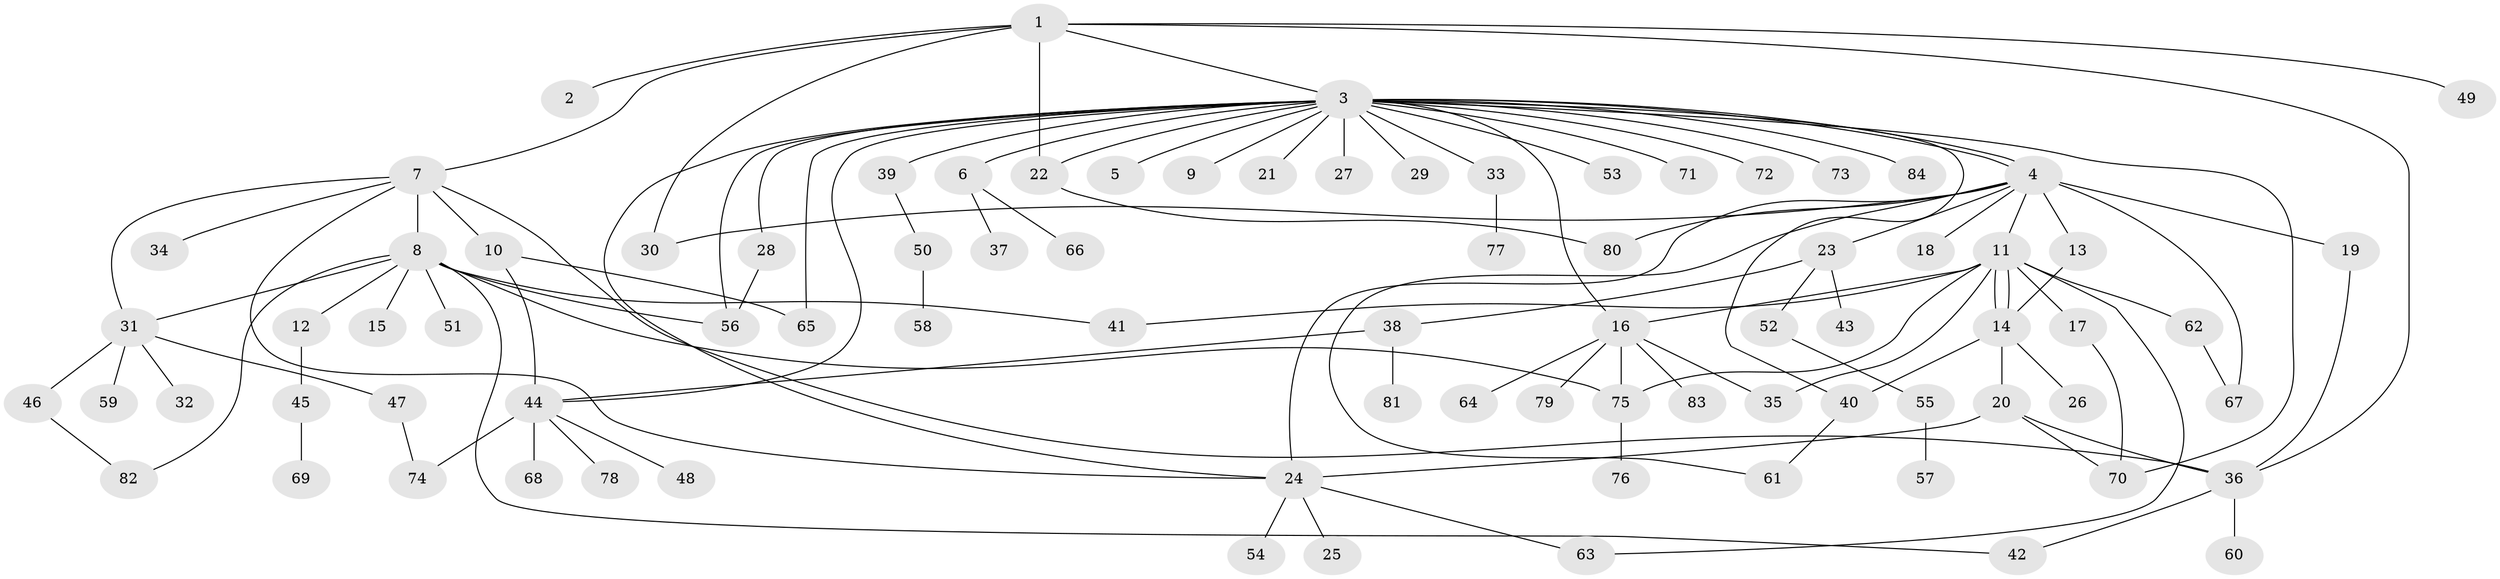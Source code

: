 // Generated by graph-tools (version 1.1) at 2025/47/03/09/25 04:47:30]
// undirected, 84 vertices, 115 edges
graph export_dot {
graph [start="1"]
  node [color=gray90,style=filled];
  1;
  2;
  3;
  4;
  5;
  6;
  7;
  8;
  9;
  10;
  11;
  12;
  13;
  14;
  15;
  16;
  17;
  18;
  19;
  20;
  21;
  22;
  23;
  24;
  25;
  26;
  27;
  28;
  29;
  30;
  31;
  32;
  33;
  34;
  35;
  36;
  37;
  38;
  39;
  40;
  41;
  42;
  43;
  44;
  45;
  46;
  47;
  48;
  49;
  50;
  51;
  52;
  53;
  54;
  55;
  56;
  57;
  58;
  59;
  60;
  61;
  62;
  63;
  64;
  65;
  66;
  67;
  68;
  69;
  70;
  71;
  72;
  73;
  74;
  75;
  76;
  77;
  78;
  79;
  80;
  81;
  82;
  83;
  84;
  1 -- 2;
  1 -- 3;
  1 -- 7;
  1 -- 22;
  1 -- 30;
  1 -- 36;
  1 -- 49;
  3 -- 4;
  3 -- 4;
  3 -- 5;
  3 -- 6;
  3 -- 9;
  3 -- 16;
  3 -- 21;
  3 -- 22;
  3 -- 24;
  3 -- 27;
  3 -- 28;
  3 -- 29;
  3 -- 33;
  3 -- 39;
  3 -- 40;
  3 -- 44;
  3 -- 53;
  3 -- 56;
  3 -- 65;
  3 -- 70;
  3 -- 71;
  3 -- 72;
  3 -- 73;
  3 -- 84;
  4 -- 11;
  4 -- 13;
  4 -- 18;
  4 -- 19;
  4 -- 23;
  4 -- 24;
  4 -- 30;
  4 -- 61;
  4 -- 67;
  4 -- 80;
  6 -- 37;
  6 -- 66;
  7 -- 8;
  7 -- 10;
  7 -- 24;
  7 -- 31;
  7 -- 34;
  7 -- 36;
  8 -- 12;
  8 -- 15;
  8 -- 31;
  8 -- 41;
  8 -- 42;
  8 -- 51;
  8 -- 56;
  8 -- 75;
  8 -- 82;
  10 -- 44;
  10 -- 65;
  11 -- 14;
  11 -- 14;
  11 -- 16;
  11 -- 17;
  11 -- 35;
  11 -- 41;
  11 -- 62;
  11 -- 63;
  11 -- 75;
  12 -- 45;
  13 -- 14;
  14 -- 20;
  14 -- 26;
  14 -- 40;
  16 -- 35;
  16 -- 64;
  16 -- 75;
  16 -- 79;
  16 -- 83;
  17 -- 70;
  19 -- 36;
  20 -- 24;
  20 -- 36;
  20 -- 70;
  22 -- 80;
  23 -- 38;
  23 -- 43;
  23 -- 52;
  24 -- 25;
  24 -- 54;
  24 -- 63;
  28 -- 56;
  31 -- 32;
  31 -- 46;
  31 -- 47;
  31 -- 59;
  33 -- 77;
  36 -- 42;
  36 -- 60;
  38 -- 44;
  38 -- 81;
  39 -- 50;
  40 -- 61;
  44 -- 48;
  44 -- 68;
  44 -- 74;
  44 -- 78;
  45 -- 69;
  46 -- 82;
  47 -- 74;
  50 -- 58;
  52 -- 55;
  55 -- 57;
  62 -- 67;
  75 -- 76;
}
